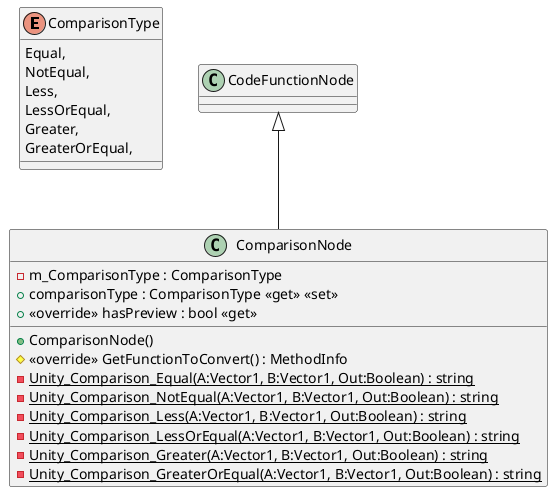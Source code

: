 @startuml
enum ComparisonType {
    Equal,
    NotEqual,
    Less,
    LessOrEqual,
    Greater,
    GreaterOrEqual,
}
class ComparisonNode {
    + ComparisonNode()
    - m_ComparisonType : ComparisonType
    + comparisonType : ComparisonType <<get>> <<set>>
    + <<override>> hasPreview : bool <<get>>
    # <<override>> GetFunctionToConvert() : MethodInfo
    {static} - Unity_Comparison_Equal(A:Vector1, B:Vector1, Out:Boolean) : string
    {static} - Unity_Comparison_NotEqual(A:Vector1, B:Vector1, Out:Boolean) : string
    {static} - Unity_Comparison_Less(A:Vector1, B:Vector1, Out:Boolean) : string
    {static} - Unity_Comparison_LessOrEqual(A:Vector1, B:Vector1, Out:Boolean) : string
    {static} - Unity_Comparison_Greater(A:Vector1, B:Vector1, Out:Boolean) : string
    {static} - Unity_Comparison_GreaterOrEqual(A:Vector1, B:Vector1, Out:Boolean) : string
}
CodeFunctionNode <|-- ComparisonNode
@enduml
